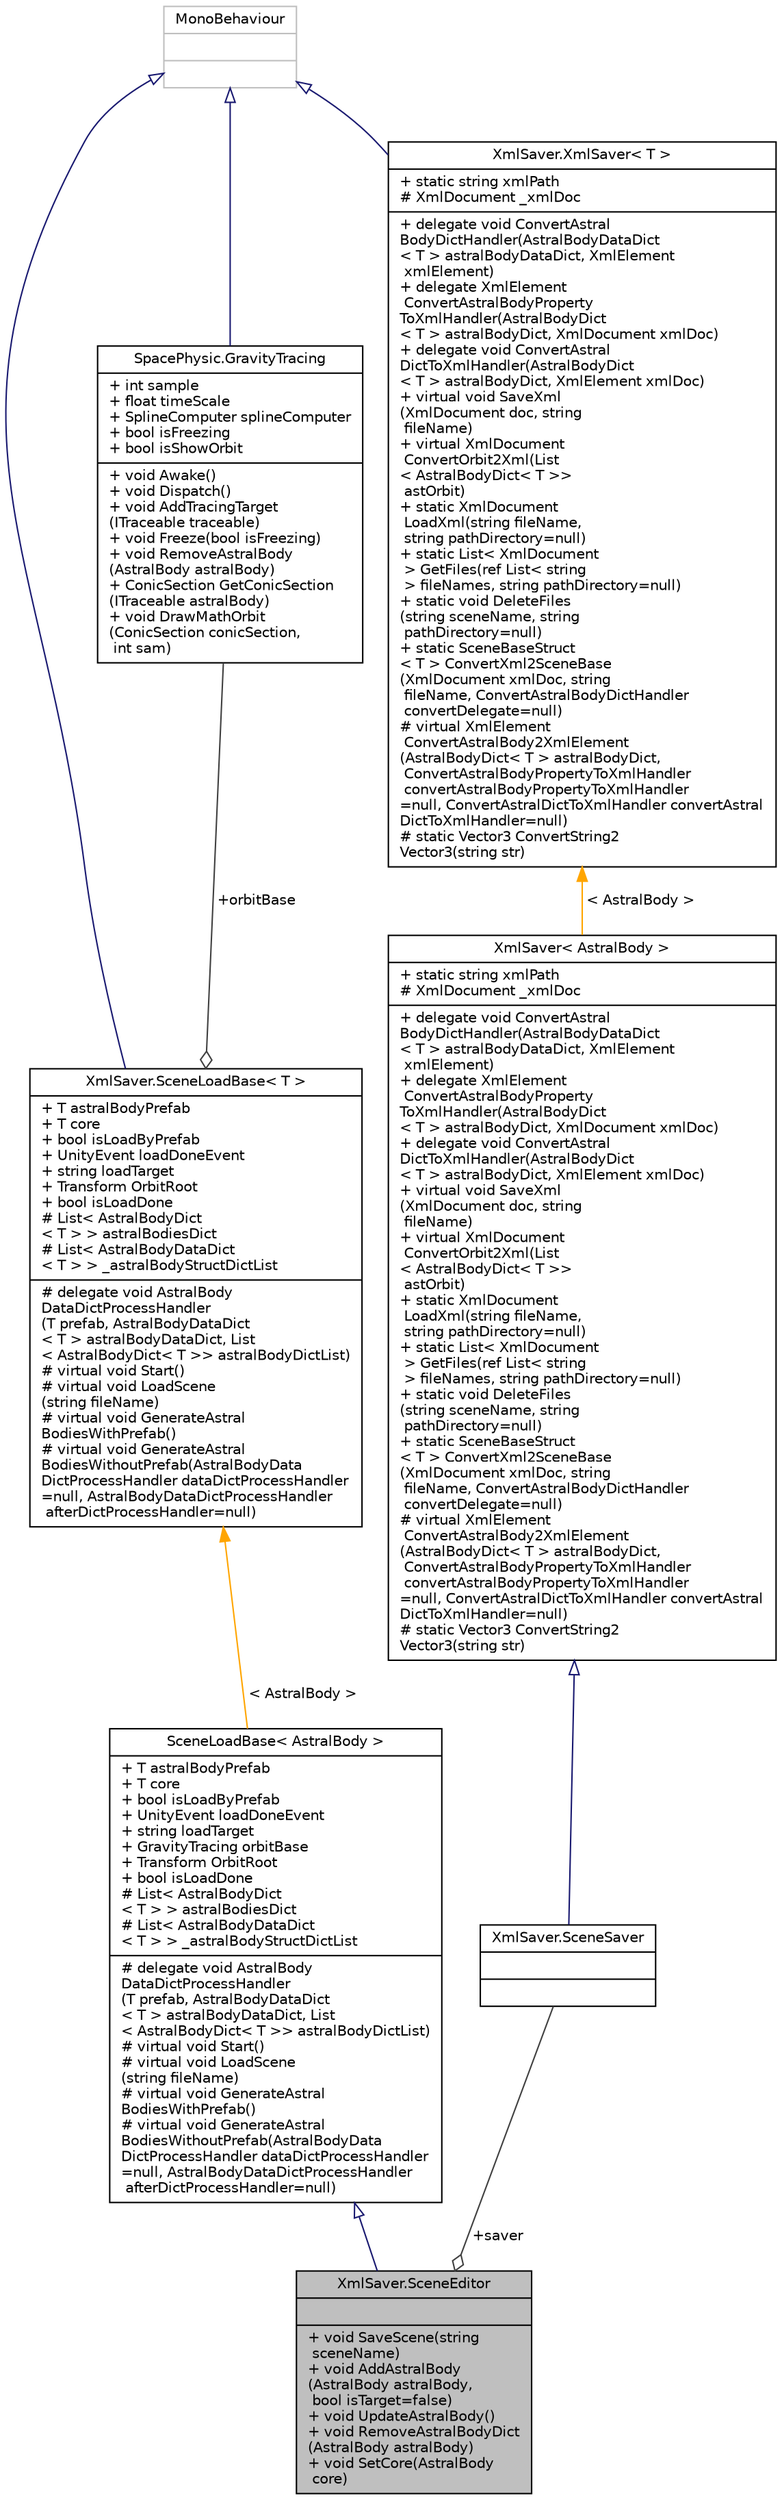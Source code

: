 digraph "XmlSaver.SceneEditor"
{
 // INTERACTIVE_SVG=YES
 // LATEX_PDF_SIZE
  edge [fontname="Helvetica",fontsize="10",labelfontname="Helvetica",labelfontsize="10"];
  node [fontname="Helvetica",fontsize="10",shape=record];
  Node1 [label="{XmlSaver.SceneEditor\n||+ void SaveScene(string\l sceneName)\l+ void AddAstralBody\l(AstralBody astralBody,\l bool isTarget=false)\l+ void UpdateAstralBody()\l+ void RemoveAstralBodyDict\l(AstralBody astralBody)\l+ void SetCore(AstralBody\l core)\l}",height=0.2,width=0.4,color="black", fillcolor="grey75", style="filled", fontcolor="black",tooltip="场景编辑器"];
  Node2 -> Node1 [dir="back",color="midnightblue",fontsize="10",style="solid",arrowtail="onormal",fontname="Helvetica"];
  Node2 [label="{SceneLoadBase\< AstralBody \>\n|+ T astralBodyPrefab\l+ T core\l+ bool isLoadByPrefab\l+ UnityEvent loadDoneEvent\l+ string loadTarget\l+ GravityTracing orbitBase\l+ Transform OrbitRoot\l+ bool isLoadDone\l# List\< AstralBodyDict\l\< T \> \> astralBodiesDict\l# List\< AstralBodyDataDict\l\< T \> \> _astralBodyStructDictList\l|# delegate void AstralBody\lDataDictProcessHandler\l(T prefab, AstralBodyDataDict\l\< T \> astralBodyDataDict, List\l\< AstralBodyDict\< T \>\> astralBodyDictList)\l# virtual void Start()\l# virtual void LoadScene\l(string fileName)\l# virtual void GenerateAstral\lBodiesWithPrefab()\l# virtual void GenerateAstral\lBodiesWithoutPrefab(AstralBodyData\lDictProcessHandler dataDictProcessHandler\l=null, AstralBodyDataDictProcessHandler\l afterDictProcessHandler=null)\l}",height=0.2,width=0.4,color="black", fillcolor="white", style="filled",URL="$class_xml_saver_1_1_scene_load_base.html",tooltip=" "];
  Node3 -> Node2 [dir="back",color="orange",fontsize="10",style="solid",label=" \< AstralBody \>" ,fontname="Helvetica"];
  Node3 [label="{XmlSaver.SceneLoadBase\< T \>\n|+ T astralBodyPrefab\l+ T core\l+ bool isLoadByPrefab\l+ UnityEvent loadDoneEvent\l+ string loadTarget\l+ Transform OrbitRoot\l+ bool isLoadDone\l# List\< AstralBodyDict\l\< T \> \> astralBodiesDict\l# List\< AstralBodyDataDict\l\< T \> \> _astralBodyStructDictList\l|# delegate void AstralBody\lDataDictProcessHandler\l(T prefab, AstralBodyDataDict\l\< T \> astralBodyDataDict, List\l\< AstralBodyDict\< T \>\> astralBodyDictList)\l# virtual void Start()\l# virtual void LoadScene\l(string fileName)\l# virtual void GenerateAstral\lBodiesWithPrefab()\l# virtual void GenerateAstral\lBodiesWithoutPrefab(AstralBodyData\lDictProcessHandler dataDictProcessHandler\l=null, AstralBodyDataDictProcessHandler\l afterDictProcessHandler=null)\l}",height=0.2,width=0.4,color="black", fillcolor="white", style="filled",URL="$class_xml_saver_1_1_scene_load_base.html",tooltip="存档加载管理"];
  Node4 -> Node3 [dir="back",color="midnightblue",fontsize="10",style="solid",arrowtail="onormal",fontname="Helvetica"];
  Node4 [label="{MonoBehaviour\n||}",height=0.2,width=0.4,color="grey75", fillcolor="white", style="filled",tooltip=" "];
  Node5 -> Node3 [color="grey25",fontsize="10",style="solid",label=" +orbitBase" ,arrowhead="odiamond",fontname="Helvetica"];
  Node5 [label="{SpacePhysic.GravityTracing\n|+ int sample\l+ float timeScale\l+ SplineComputer splineComputer\l+ bool isFreezing\l+ bool isShowOrbit\l|+ void Awake()\l+ void Dispatch()\l+ void AddTracingTarget\l(ITraceable traceable)\l+ void Freeze(bool isFreezing)\l+ void RemoveAstralBody\l(AstralBody astralBody)\l+ ConicSection GetConicSection\l(ITraceable astralBody)\l+ void DrawMathOrbit\l(ConicSection conicSection,\l int sam)\l}",height=0.2,width=0.4,color="black", fillcolor="white", style="filled",URL="$class_space_physic_1_1_gravity_tracing.html",tooltip="引力追踪"];
  Node4 -> Node5 [dir="back",color="midnightblue",fontsize="10",style="solid",arrowtail="onormal",fontname="Helvetica"];
  Node6 -> Node1 [color="grey25",fontsize="10",style="solid",label=" +saver" ,arrowhead="odiamond",fontname="Helvetica"];
  Node6 [label="{XmlSaver.SceneSaver\n||}",height=0.2,width=0.4,color="black", fillcolor="white", style="filled",URL="$class_xml_saver_1_1_scene_saver.html",tooltip="场景保存"];
  Node7 -> Node6 [dir="back",color="midnightblue",fontsize="10",style="solid",arrowtail="onormal",fontname="Helvetica"];
  Node7 [label="{XmlSaver\< AstralBody \>\n|+ static string xmlPath\l# XmlDocument _xmlDoc\l|+ delegate void ConvertAstral\lBodyDictHandler(AstralBodyDataDict\l\< T \> astralBodyDataDict, XmlElement\l xmlElement)\l+ delegate XmlElement\l ConvertAstralBodyProperty\lToXmlHandler(AstralBodyDict\l\< T \> astralBodyDict, XmlDocument xmlDoc)\l+ delegate void ConvertAstral\lDictToXmlHandler(AstralBodyDict\l\< T \> astralBodyDict, XmlElement xmlDoc)\l+ virtual void SaveXml\l(XmlDocument doc, string\l fileName)\l+ virtual XmlDocument\l ConvertOrbit2Xml(List\l\< AstralBodyDict\< T \>\>\l astOrbit)\l+ static XmlDocument\l LoadXml(string fileName,\l string pathDirectory=null)\l+ static List\< XmlDocument\l \> GetFiles(ref List\< string\l \> fileNames, string pathDirectory=null)\l+ static void DeleteFiles\l(string sceneName, string\l pathDirectory=null)\l+ static SceneBaseStruct\l\< T \> ConvertXml2SceneBase\l(XmlDocument xmlDoc, string\l fileName, ConvertAstralBodyDictHandler\l convertDelegate=null)\l# virtual XmlElement\l ConvertAstralBody2XmlElement\l(AstralBodyDict\< T \> astralBodyDict,\l ConvertAstralBodyPropertyToXmlHandler\l convertAstralBodyPropertyToXmlHandler\l=null, ConvertAstralDictToXmlHandler convertAstral\lDictToXmlHandler=null)\l# static Vector3 ConvertString2\lVector3(string str)\l}",height=0.2,width=0.4,color="black", fillcolor="white", style="filled",URL="$class_xml_saver_1_1_xml_saver.html",tooltip=" "];
  Node8 -> Node7 [dir="back",color="orange",fontsize="10",style="solid",label=" \< AstralBody \>" ,fontname="Helvetica"];
  Node8 [label="{XmlSaver.XmlSaver\< T \>\n|+ static string xmlPath\l# XmlDocument _xmlDoc\l|+ delegate void ConvertAstral\lBodyDictHandler(AstralBodyDataDict\l\< T \> astralBodyDataDict, XmlElement\l xmlElement)\l+ delegate XmlElement\l ConvertAstralBodyProperty\lToXmlHandler(AstralBodyDict\l\< T \> astralBodyDict, XmlDocument xmlDoc)\l+ delegate void ConvertAstral\lDictToXmlHandler(AstralBodyDict\l\< T \> astralBodyDict, XmlElement xmlDoc)\l+ virtual void SaveXml\l(XmlDocument doc, string\l fileName)\l+ virtual XmlDocument\l ConvertOrbit2Xml(List\l\< AstralBodyDict\< T \>\>\l astOrbit)\l+ static XmlDocument\l LoadXml(string fileName,\l string pathDirectory=null)\l+ static List\< XmlDocument\l \> GetFiles(ref List\< string\l \> fileNames, string pathDirectory=null)\l+ static void DeleteFiles\l(string sceneName, string\l pathDirectory=null)\l+ static SceneBaseStruct\l\< T \> ConvertXml2SceneBase\l(XmlDocument xmlDoc, string\l fileName, ConvertAstralBodyDictHandler\l convertDelegate=null)\l# virtual XmlElement\l ConvertAstralBody2XmlElement\l(AstralBodyDict\< T \> astralBodyDict,\l ConvertAstralBodyPropertyToXmlHandler\l convertAstralBodyPropertyToXmlHandler\l=null, ConvertAstralDictToXmlHandler convertAstral\lDictToXmlHandler=null)\l# static Vector3 ConvertString2\lVector3(string str)\l}",height=0.2,width=0.4,color="black", fillcolor="white", style="filled",URL="$class_xml_saver_1_1_xml_saver.html",tooltip="存档保存"];
  Node4 -> Node8 [dir="back",color="midnightblue",fontsize="10",style="solid",arrowtail="onormal",fontname="Helvetica"];
}
